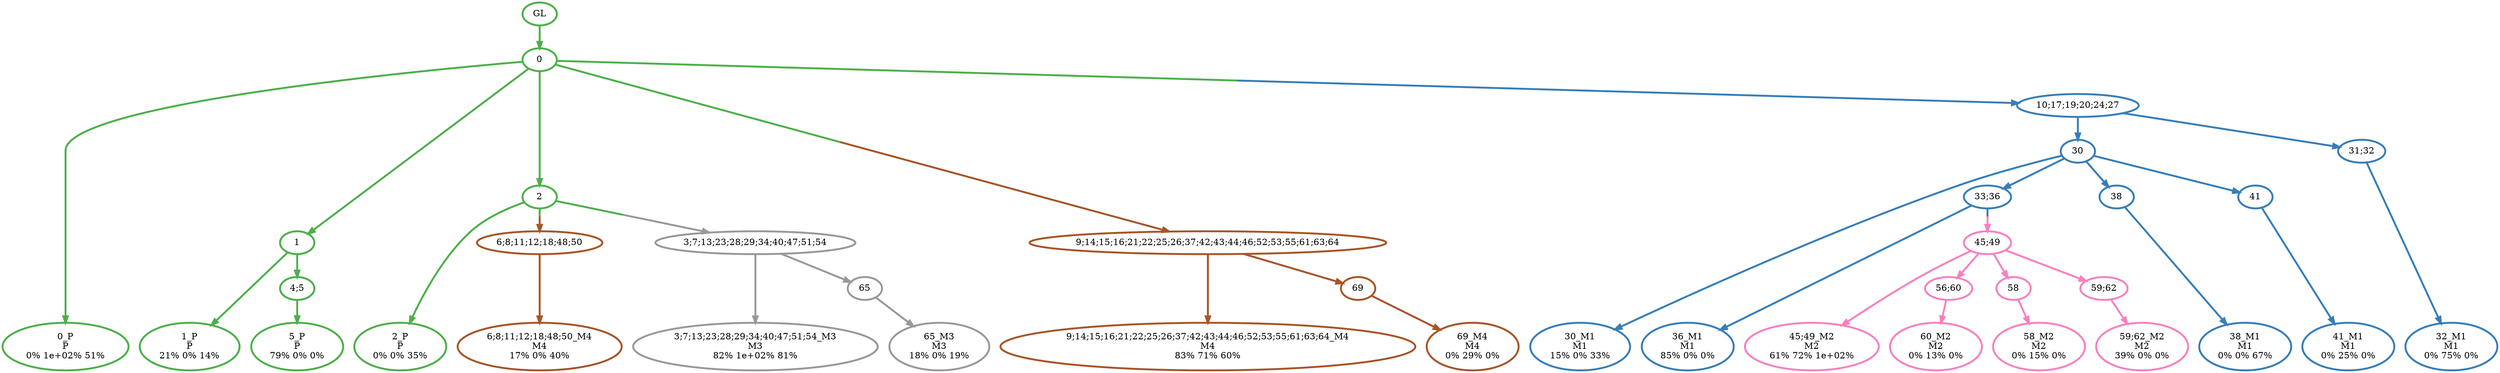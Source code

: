 digraph T {
	{
		rank=same
		35 [penwidth=3,colorscheme=set19,color=3,label="0_P\nP\n0% 1e+02% 51%"]
		33 [penwidth=3,colorscheme=set19,color=3,label="1_P\nP\n21% 0% 14%"]
		31 [penwidth=3,colorscheme=set19,color=3,label="5_P\nP\n79% 0% 0%"]
		29 [penwidth=3,colorscheme=set19,color=3,label="2_P\nP\n0% 0% 35%"]
		27 [penwidth=3,colorscheme=set19,color=2,label="30_M1\nM1\n15% 0% 33%"]
		25 [penwidth=3,colorscheme=set19,color=2,label="36_M1\nM1\n85% 0% 0%"]
		23 [penwidth=3,colorscheme=set19,color=2,label="38_M1\nM1\n0% 0% 67%"]
		21 [penwidth=3,colorscheme=set19,color=2,label="41_M1\nM1\n0% 25% 0%"]
		19 [penwidth=3,colorscheme=set19,color=2,label="32_M1\nM1\n0% 75% 0%"]
		18 [penwidth=3,colorscheme=set19,color=8,label="45;49_M2\nM2\n61% 72% 1e+02%"]
		16 [penwidth=3,colorscheme=set19,color=8,label="60_M2\nM2\n0% 13% 0%"]
		14 [penwidth=3,colorscheme=set19,color=8,label="58_M2\nM2\n0% 15% 0%"]
		12 [penwidth=3,colorscheme=set19,color=8,label="59;62_M2\nM2\n39% 0% 0%"]
		11 [penwidth=3,colorscheme=set19,color=9,label="3;7;13;23;28;29;34;40;47;51;54_M3\nM3\n82% 1e+02% 81%"]
		9 [penwidth=3,colorscheme=set19,color=9,label="65_M3\nM3\n18% 0% 19%"]
		8 [penwidth=3,colorscheme=set19,color=7,label="6;8;11;12;18;48;50_M4\nM4\n17% 0% 40%"]
		7 [penwidth=3,colorscheme=set19,color=7,label="9;14;15;16;21;22;25;26;37;42;43;44;46;52;53;55;61;63;64_M4\nM4\n83% 71% 60%"]
		5 [penwidth=3,colorscheme=set19,color=7,label="69_M4\nM4\n0% 29% 0%"]
	}
	37 [penwidth=3,colorscheme=set19,color=3,label="GL"]
	36 [penwidth=3,colorscheme=set19,color=3,label="0"]
	34 [penwidth=3,colorscheme=set19,color=3,label="1"]
	32 [penwidth=3,colorscheme=set19,color=3,label="4;5"]
	30 [penwidth=3,colorscheme=set19,color=3,label="2"]
	28 [penwidth=3,colorscheme=set19,color=2,label="30"]
	26 [penwidth=3,colorscheme=set19,color=2,label="33;36"]
	24 [penwidth=3,colorscheme=set19,color=2,label="38"]
	22 [penwidth=3,colorscheme=set19,color=2,label="41"]
	20 [penwidth=3,colorscheme=set19,color=2,label="31;32"]
	17 [penwidth=3,colorscheme=set19,color=8,label="56;60"]
	15 [penwidth=3,colorscheme=set19,color=8,label="58"]
	13 [penwidth=3,colorscheme=set19,color=8,label="59;62"]
	10 [penwidth=3,colorscheme=set19,color=9,label="65"]
	6 [penwidth=3,colorscheme=set19,color=7,label="69"]
	4 [penwidth=3,colorscheme=set19,color=8,label="45;49"]
	3 [penwidth=3,colorscheme=set19,color=7,label="6;8;11;12;18;48;50"]
	2 [penwidth=3,colorscheme=set19,color=7,label="9;14;15;16;21;22;25;26;37;42;43;44;46;52;53;55;61;63;64"]
	1 [penwidth=3,colorscheme=set19,color=9,label="3;7;13;23;28;29;34;40;47;51;54"]
	0 [penwidth=3,colorscheme=set19,color=2,label="10;17;19;20;24;27"]
	37 -> 36 [penwidth=3,colorscheme=set19,color=3]
	36 -> 35 [penwidth=3,colorscheme=set19,color=3]
	36 -> 34 [penwidth=3,colorscheme=set19,color=3]
	36 -> 30 [penwidth=3,colorscheme=set19,color=3]
	36 -> 2 [penwidth=3,colorscheme=set19,color="3;0.5:7"]
	36 -> 0 [penwidth=3,colorscheme=set19,color="3;0.5:2"]
	34 -> 33 [penwidth=3,colorscheme=set19,color=3]
	34 -> 32 [penwidth=3,colorscheme=set19,color=3]
	32 -> 31 [penwidth=3,colorscheme=set19,color=3]
	30 -> 29 [penwidth=3,colorscheme=set19,color=3]
	30 -> 3 [penwidth=3,colorscheme=set19,color="3;0.5:7"]
	30 -> 1 [penwidth=3,colorscheme=set19,color="3;0.5:9"]
	28 -> 27 [penwidth=3,colorscheme=set19,color=2]
	28 -> 24 [penwidth=3,colorscheme=set19,color=2]
	28 -> 22 [penwidth=3,colorscheme=set19,color=2]
	28 -> 26 [penwidth=3,colorscheme=set19,color=2]
	26 -> 25 [penwidth=3,colorscheme=set19,color=2]
	26 -> 4 [penwidth=3,colorscheme=set19,color="2;0.5:8"]
	24 -> 23 [penwidth=3,colorscheme=set19,color=2]
	22 -> 21 [penwidth=3,colorscheme=set19,color=2]
	20 -> 19 [penwidth=3,colorscheme=set19,color=2]
	17 -> 16 [penwidth=3,colorscheme=set19,color=8]
	15 -> 14 [penwidth=3,colorscheme=set19,color=8]
	13 -> 12 [penwidth=3,colorscheme=set19,color=8]
	10 -> 9 [penwidth=3,colorscheme=set19,color=9]
	6 -> 5 [penwidth=3,colorscheme=set19,color=7]
	4 -> 18 [penwidth=3,colorscheme=set19,color=8]
	4 -> 17 [penwidth=3,colorscheme=set19,color=8]
	4 -> 15 [penwidth=3,colorscheme=set19,color=8]
	4 -> 13 [penwidth=3,colorscheme=set19,color=8]
	3 -> 8 [penwidth=3,colorscheme=set19,color=7]
	2 -> 7 [penwidth=3,colorscheme=set19,color=7]
	2 -> 6 [penwidth=3,colorscheme=set19,color=7]
	1 -> 11 [penwidth=3,colorscheme=set19,color=9]
	1 -> 10 [penwidth=3,colorscheme=set19,color=9]
	0 -> 28 [penwidth=3,colorscheme=set19,color=2]
	0 -> 20 [penwidth=3,colorscheme=set19,color=2]
}
